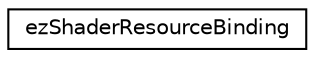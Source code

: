 digraph "Graphical Class Hierarchy"
{
 // LATEX_PDF_SIZE
  edge [fontname="Helvetica",fontsize="10",labelfontname="Helvetica",labelfontsize="10"];
  node [fontname="Helvetica",fontsize="10",shape=record];
  rankdir="LR";
  Node0 [label="ezShaderResourceBinding",height=0.2,width=0.4,color="black", fillcolor="white", style="filled",URL="$dd/d98/structez_shader_resource_binding.htm",tooltip=" "];
}

